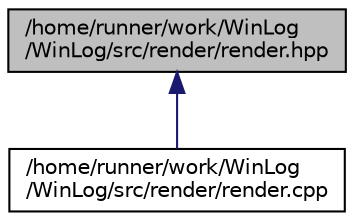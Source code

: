 digraph "/home/runner/work/WinLog/WinLog/src/render/render.hpp"
{
 // LATEX_PDF_SIZE
  edge [fontname="Helvetica",fontsize="10",labelfontname="Helvetica",labelfontsize="10"];
  node [fontname="Helvetica",fontsize="10",shape=record];
  Node1 [label="/home/runner/work/WinLog\l/WinLog/src/render/render.hpp",height=0.2,width=0.4,color="black", fillcolor="grey75", style="filled", fontcolor="black",tooltip=" "];
  Node1 -> Node2 [dir="back",color="midnightblue",fontsize="10",style="solid",fontname="Helvetica"];
  Node2 [label="/home/runner/work/WinLog\l/WinLog/src/render/render.cpp",height=0.2,width=0.4,color="black", fillcolor="white", style="filled",URL="$render_8cpp.html",tooltip=" "];
}
